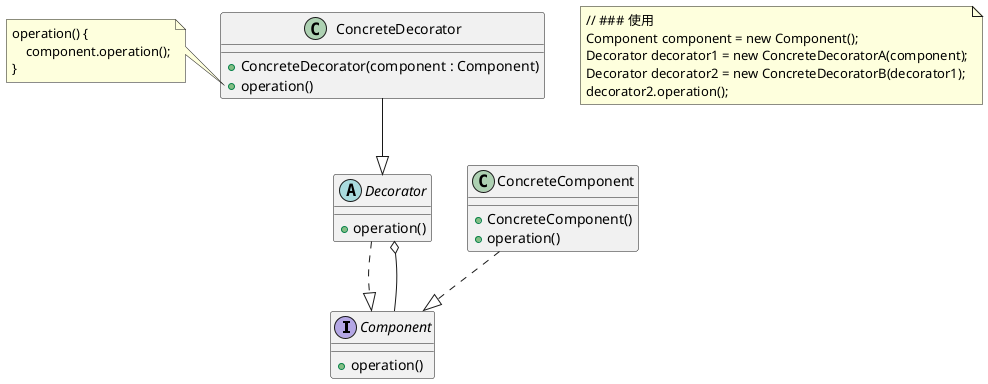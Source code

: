 @startuml

interface Component {
    + operation()
}

class ConcreteComponent {
    + ConcreteComponent()
    + operation()
}

abstract class Decorator {
    + operation()
}

class ConcreteDecorator {
    + ConcreteDecorator(component : Component)
    + operation()
}

ConcreteComponent ..|> Component
ConcreteDecorator --|> Decorator
Decorator ..|> Component
Component --o Decorator

note left of ConcreteDecorator::"operation()"
    operation() {
        component.operation();
    }
end note

note as Context
    // ### 使用
    Component component = new Component();
    Decorator decorator1 = new ConcreteDecoratorA(component);
    Decorator decorator2 = new ConcreteDecoratorB(decorator1);
    decorator2.operation();
end note

@enduml
